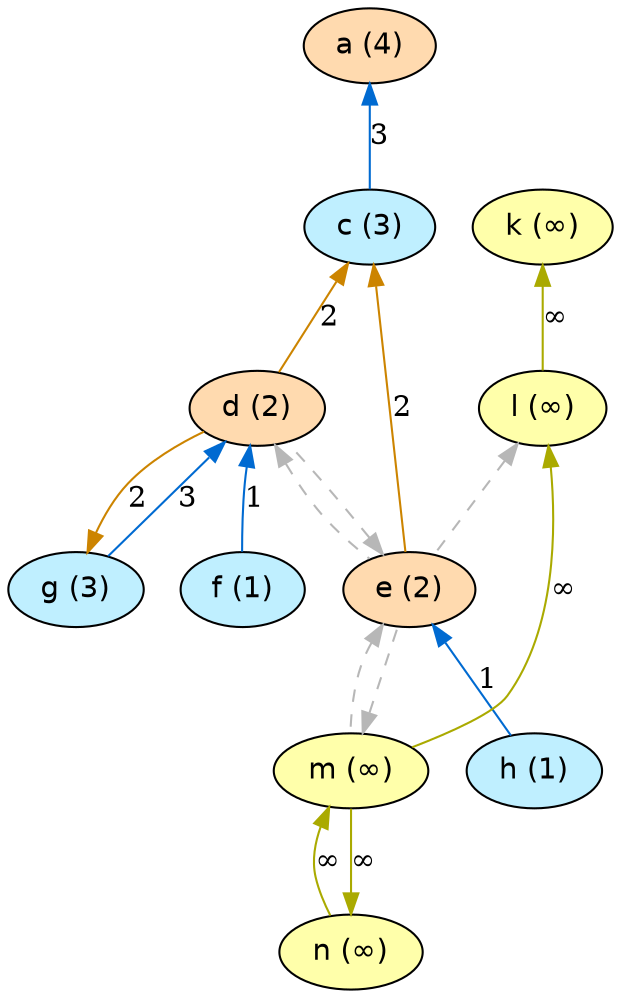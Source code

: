 digraph G {
  node [shape=oval style=filled fontname=Helvetica fontsize=14]
  node [fillcolor="#ffdaaf" fontcolor="#000000"] 
       a[label="a (4)"] 
       d[label="d (2)"] 
       e[label="e (2)"];
  node [fillcolor="#bfefff" fontcolor="#000000"] 
       c[label="c (3)"] 
       f[label="f (1)"] 
       g[label="g (3)"] 
       h[label="h (1)"];
  node [fillcolor="#FFFFAA" fontcolor="#000000"] 
       k[label="k (∞)"] 
       l[label="l (∞)"] 
       m[label="m (∞)"] 
       n[label="n (∞)"];
  edge [dir=back, color="#006ad1", style="solid", label="3"]
        "a" -> "c";
        "d" -> "g";
  edge [dir=back, color="#AAAA00", style="solid", label="∞"]
        "k" -> "l";
        "l" -> "m";
        "m" -> "n";
        "n" -> "m";
  edge [dir=back, color="#cc8400", style="solid", label="2"]
        "c" -> "d";
        "c" -> "e";
        "g" -> "d";
  edge [dir=back, color="#b7b7b7", style="dashed", label=" "]
        "l" -> "e";
        "d" -> "e";
        "e" -> "d";
        "e" -> "m";
        "m" -> "e";
  edge [dir=back, color="#006ad1", style="solid", label="1"]
        "d" -> "f";
        "e" -> "h";
}
